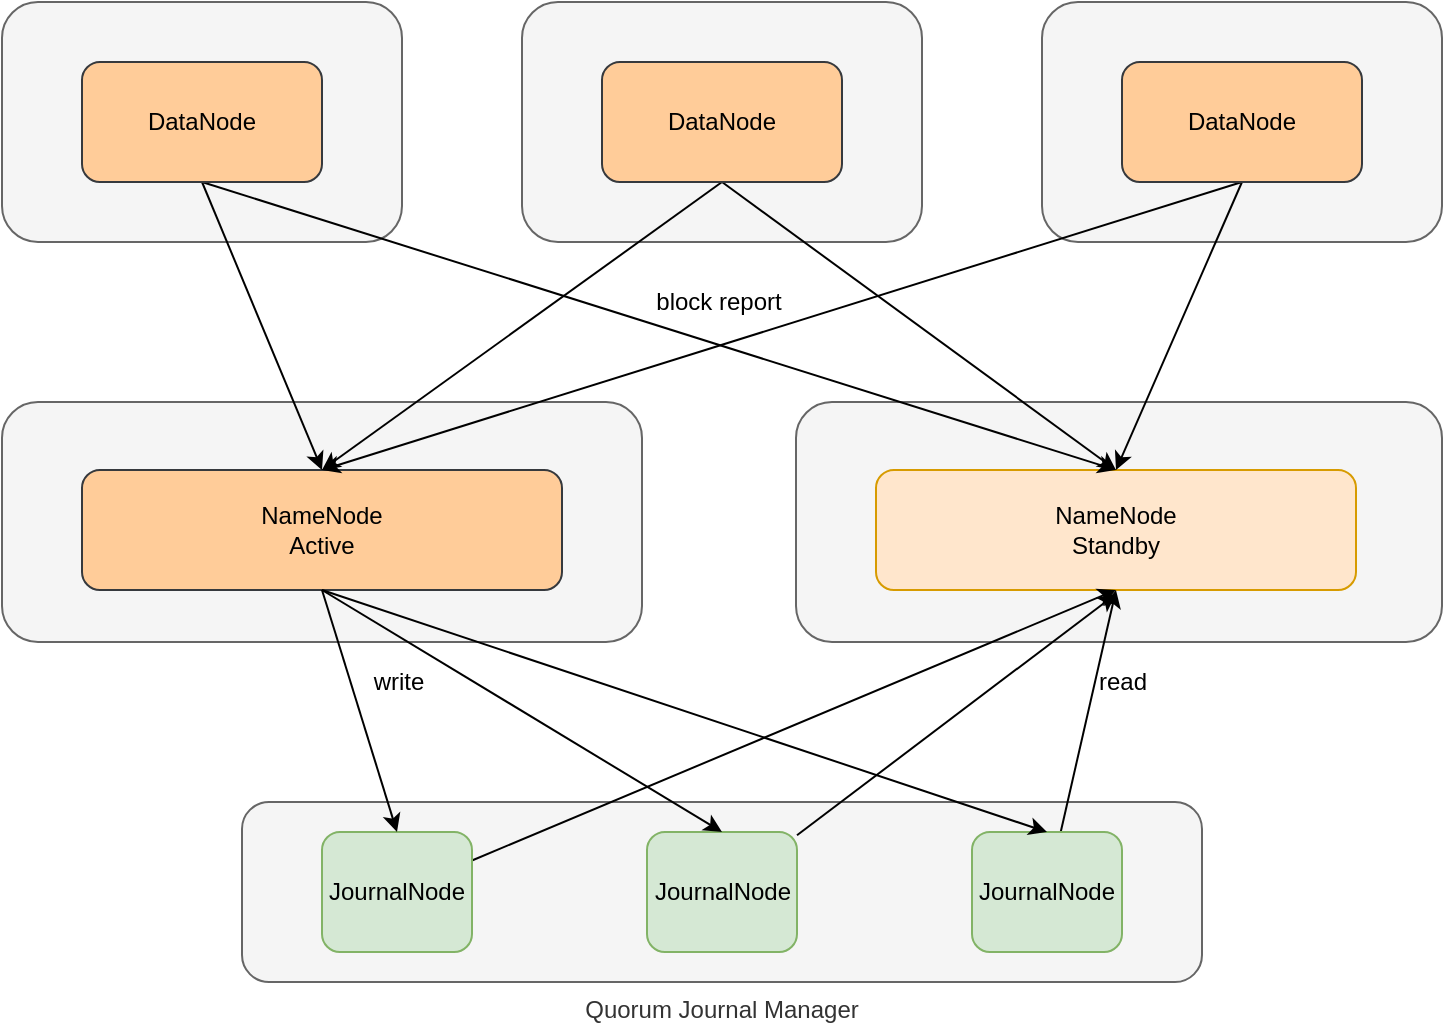 <mxfile version="12.4.2" type="device" pages="1"><diagram id="vralPXPWlVWH8afu4xNj" name="第 1 页"><mxGraphModel dx="1106" dy="830" grid="1" gridSize="10" guides="1" tooltips="1" connect="1" arrows="1" fold="1" page="1" pageScale="1" pageWidth="827" pageHeight="1169" math="0" shadow="0"><root><mxCell id="0"/><mxCell id="1" parent="0"/><mxCell id="bWw_jLJrqigHDV3n6uoR-48" value="" style="rounded=1;whiteSpace=wrap;html=1;fillColor=#f5f5f5;strokeColor=#666666;fontColor=#333333;" parent="1" vertex="1"><mxGeometry x="437" y="520" width="323" height="120" as="geometry"/></mxCell><mxCell id="bWw_jLJrqigHDV3n6uoR-50" value="NameNode&lt;br&gt;Standby" style="rounded=1;whiteSpace=wrap;html=1;labelPosition=center;verticalLabelPosition=middle;align=center;verticalAlign=middle;fillColor=#ffe6cc;strokeColor=#d79b00;" parent="1" vertex="1"><mxGeometry x="477" y="554" width="240" height="60" as="geometry"/></mxCell><mxCell id="bWw_jLJrqigHDV3n6uoR-54" style="edgeStyle=orthogonalEdgeStyle;rounded=0;orthogonalLoop=1;jettySize=auto;html=1;entryX=0;entryY=0.5;entryDx=0;entryDy=0;exitX=0;exitY=0;exitDx=0;exitDy=0;" parent="1" source="bWw_jLJrqigHDV3n6uoR-58" edge="1"><mxGeometry relative="1" as="geometry"><Array as="points"><mxPoint x="477" y="329"/><mxPoint x="477" y="240"/></Array><mxPoint x="497" y="240" as="targetPoint"/></mxGeometry></mxCell><mxCell id="bWw_jLJrqigHDV3n6uoR-55" style="edgeStyle=orthogonalEdgeStyle;rounded=0;orthogonalLoop=1;jettySize=auto;html=1;entryX=0;entryY=0.5;entryDx=0;entryDy=0;" parent="1" target="bWw_jLJrqigHDV3n6uoR-52" edge="1"><mxGeometry relative="1" as="geometry"><Array as="points"><mxPoint x="477" y="370"/><mxPoint x="477" y="440"/></Array><mxPoint x="563.459" y="370" as="sourcePoint"/></mxGeometry></mxCell><mxCell id="bWw_jLJrqigHDV3n6uoR-56" style="edgeStyle=orthogonalEdgeStyle;rounded=0;orthogonalLoop=1;jettySize=auto;html=1;entryX=0.5;entryY=1;entryDx=0;entryDy=0;" parent="1" source="bWw_jLJrqigHDV3n6uoR-58" edge="1"><mxGeometry relative="1" as="geometry"><mxPoint x="597" y="270" as="targetPoint"/></mxGeometry></mxCell><mxCell id="bWw_jLJrqigHDV3n6uoR-59" style="edgeStyle=orthogonalEdgeStyle;rounded=0;orthogonalLoop=1;jettySize=auto;html=1;entryX=1;entryY=1;entryDx=0;entryDy=0;dashed=1;" parent="1" source="bWw_jLJrqigHDV3n6uoR-52" edge="1"><mxGeometry relative="1" as="geometry"><Array as="points"><mxPoint x="717" y="440"/><mxPoint x="717" y="371"/></Array><mxPoint x="629" y="371" as="targetPoint"/></mxGeometry></mxCell><mxCell id="bWw_jLJrqigHDV3n6uoR-1" value="" style="rounded=1;whiteSpace=wrap;html=1;fillColor=#f5f5f5;strokeColor=#666666;fontColor=#333333;" parent="1" vertex="1"><mxGeometry x="40" y="520" width="320" height="120" as="geometry"/></mxCell><mxCell id="bWw_jLJrqigHDV3n6uoR-3" value="NameNode&lt;br&gt;Active" style="rounded=1;whiteSpace=wrap;html=1;labelPosition=center;verticalLabelPosition=middle;align=center;verticalAlign=middle;fillColor=#ffcc99;strokeColor=#36393d;" parent="1" vertex="1"><mxGeometry x="80" y="554" width="240" height="60" as="geometry"/></mxCell><mxCell id="bWw_jLJrqigHDV3n6uoR-12" style="edgeStyle=orthogonalEdgeStyle;rounded=0;orthogonalLoop=1;jettySize=auto;html=1;entryX=0;entryY=0.5;entryDx=0;entryDy=0;" parent="1" source="bWw_jLJrqigHDV3n6uoR-8" edge="1"><mxGeometry relative="1" as="geometry"><Array as="points"><mxPoint x="80" y="370"/><mxPoint x="80" y="440"/></Array><mxPoint x="100" y="440" as="targetPoint"/></mxGeometry></mxCell><mxCell id="bWw_jLJrqigHDV3n6uoR-20" style="edgeStyle=orthogonalEdgeStyle;rounded=0;orthogonalLoop=1;jettySize=auto;html=1;entryX=0.5;entryY=1;entryDx=0;entryDy=0;" parent="1" target="bWw_jLJrqigHDV3n6uoR-7" edge="1"><mxGeometry relative="1" as="geometry"><mxPoint x="200" y="320" as="sourcePoint"/></mxGeometry></mxCell><mxCell id="bWw_jLJrqigHDV3n6uoR-18" style="edgeStyle=orthogonalEdgeStyle;rounded=0;orthogonalLoop=1;jettySize=auto;html=1;entryX=1;entryY=1;entryDx=0;entryDy=0;dashed=1;" parent="1" target="bWw_jLJrqigHDV3n6uoR-8" edge="1"><mxGeometry relative="1" as="geometry"><Array as="points"><mxPoint x="320" y="440"/><mxPoint x="320" y="371"/></Array><mxPoint x="300" y="440" as="sourcePoint"/></mxGeometry></mxCell><mxCell id="bWw_jLJrqigHDV3n6uoR-39" style="edgeStyle=orthogonalEdgeStyle;rounded=0;orthogonalLoop=1;jettySize=auto;html=1;entryX=1;entryY=0;entryDx=0;entryDy=0;dashed=1;" parent="1" source="bWw_jLJrqigHDV3n6uoR-7" edge="1"><mxGeometry relative="1" as="geometry"><Array as="points"><mxPoint x="320" y="240"/><mxPoint x="320" y="329"/></Array><mxPoint x="232" y="329" as="targetPoint"/></mxGeometry></mxCell><mxCell id="bWw_jLJrqigHDV3n6uoR-37" style="edgeStyle=orthogonalEdgeStyle;rounded=0;orthogonalLoop=1;jettySize=auto;html=1;entryX=0.75;entryY=0;entryDx=0;entryDy=0;" parent="1" source="bWw_jLJrqigHDV3n6uoR-36" edge="1"><mxGeometry relative="1" as="geometry"><Array as="points"><mxPoint x="250" y="120"/><mxPoint x="250" y="120"/></Array><mxPoint x="250" y="210" as="targetPoint"/></mxGeometry></mxCell><mxCell id="mGH7jYaMQVgLKTz85FVF-1" value="Quorum Journal Manager" style="rounded=1;whiteSpace=wrap;html=1;fillColor=#f5f5f5;strokeColor=#666666;fontColor=#333333;labelPosition=center;verticalLabelPosition=bottom;align=center;verticalAlign=top;" vertex="1" parent="1"><mxGeometry x="160" y="720" width="480" height="90" as="geometry"/></mxCell><mxCell id="mGH7jYaMQVgLKTz85FVF-5" value="write" style="text;html=1;align=center;verticalAlign=middle;resizable=0;points=[];;autosize=1;" vertex="1" parent="1"><mxGeometry x="217.5" y="650" width="40" height="20" as="geometry"/></mxCell><mxCell id="mGH7jYaMQVgLKTz85FVF-6" value="read" style="text;html=1;align=center;verticalAlign=middle;resizable=0;points=[];;autosize=1;" vertex="1" parent="1"><mxGeometry x="580" y="650" width="40" height="20" as="geometry"/></mxCell><mxCell id="mGH7jYaMQVgLKTz85FVF-18" style="edgeStyle=none;rounded=0;orthogonalLoop=1;jettySize=auto;html=1;entryX=0.5;entryY=1;entryDx=0;entryDy=0;" edge="1" parent="1" source="mGH7jYaMQVgLKTz85FVF-7" target="bWw_jLJrqigHDV3n6uoR-50"><mxGeometry relative="1" as="geometry"/></mxCell><mxCell id="mGH7jYaMQVgLKTz85FVF-7" value="JournalNode" style="rounded=1;whiteSpace=wrap;html=1;labelPosition=center;verticalLabelPosition=middle;align=center;verticalAlign=middle;fillColor=#d5e8d4;strokeColor=#82b366;" vertex="1" parent="1"><mxGeometry x="200" y="735" width="75" height="60" as="geometry"/></mxCell><mxCell id="mGH7jYaMQVgLKTz85FVF-19" style="edgeStyle=none;rounded=0;orthogonalLoop=1;jettySize=auto;html=1;" edge="1" parent="1" source="mGH7jYaMQVgLKTz85FVF-10"><mxGeometry relative="1" as="geometry"><mxPoint x="597" y="616" as="targetPoint"/></mxGeometry></mxCell><mxCell id="mGH7jYaMQVgLKTz85FVF-10" value="JournalNode" style="rounded=1;whiteSpace=wrap;html=1;labelPosition=center;verticalLabelPosition=middle;align=center;verticalAlign=middle;fillColor=#d5e8d4;strokeColor=#82b366;" vertex="1" parent="1"><mxGeometry x="362.5" y="735" width="75" height="60" as="geometry"/></mxCell><mxCell id="mGH7jYaMQVgLKTz85FVF-21" style="edgeStyle=none;rounded=0;orthogonalLoop=1;jettySize=auto;html=1;entryX=0.5;entryY=1;entryDx=0;entryDy=0;" edge="1" parent="1" source="mGH7jYaMQVgLKTz85FVF-11" target="bWw_jLJrqigHDV3n6uoR-50"><mxGeometry relative="1" as="geometry"/></mxCell><mxCell id="mGH7jYaMQVgLKTz85FVF-11" value="JournalNode" style="rounded=1;whiteSpace=wrap;html=1;labelPosition=center;verticalLabelPosition=middle;align=center;verticalAlign=middle;fillColor=#d5e8d4;strokeColor=#82b366;" vertex="1" parent="1"><mxGeometry x="525" y="735" width="75" height="60" as="geometry"/></mxCell><mxCell id="mGH7jYaMQVgLKTz85FVF-13" style="edgeStyle=none;rounded=0;orthogonalLoop=1;jettySize=auto;html=1;entryX=0.5;entryY=0;entryDx=0;entryDy=0;" edge="1" parent="1" target="mGH7jYaMQVgLKTz85FVF-7"><mxGeometry relative="1" as="geometry"><mxPoint x="200" y="614" as="sourcePoint"/></mxGeometry></mxCell><mxCell id="mGH7jYaMQVgLKTz85FVF-15" style="edgeStyle=none;rounded=0;orthogonalLoop=1;jettySize=auto;html=1;entryX=0.5;entryY=0;entryDx=0;entryDy=0;exitX=0.5;exitY=1;exitDx=0;exitDy=0;" edge="1" parent="1" source="bWw_jLJrqigHDV3n6uoR-3" target="mGH7jYaMQVgLKTz85FVF-10"><mxGeometry relative="1" as="geometry"/></mxCell><mxCell id="mGH7jYaMQVgLKTz85FVF-16" style="edgeStyle=none;rounded=0;orthogonalLoop=1;jettySize=auto;html=1;entryX=0.5;entryY=0;entryDx=0;entryDy=0;exitX=0.5;exitY=1;exitDx=0;exitDy=0;" edge="1" parent="1" source="bWw_jLJrqigHDV3n6uoR-3" target="mGH7jYaMQVgLKTz85FVF-11"><mxGeometry relative="1" as="geometry"/></mxCell><mxCell id="mGH7jYaMQVgLKTz85FVF-22" value="" style="rounded=1;whiteSpace=wrap;html=1;fillColor=#f5f5f5;strokeColor=#666666;fontColor=#333333;" vertex="1" parent="1"><mxGeometry x="40" y="320" width="200" height="120" as="geometry"/></mxCell><mxCell id="mGH7jYaMQVgLKTz85FVF-24" value="" style="rounded=1;whiteSpace=wrap;html=1;fillColor=#f5f5f5;strokeColor=#666666;fontColor=#333333;" vertex="1" parent="1"><mxGeometry x="560" y="320" width="200" height="120" as="geometry"/></mxCell><mxCell id="mGH7jYaMQVgLKTz85FVF-25" value="" style="rounded=1;whiteSpace=wrap;html=1;fillColor=#f5f5f5;strokeColor=#666666;fontColor=#333333;" vertex="1" parent="1"><mxGeometry x="300" y="320" width="200" height="120" as="geometry"/></mxCell><mxCell id="mGH7jYaMQVgLKTz85FVF-29" style="edgeStyle=none;rounded=0;orthogonalLoop=1;jettySize=auto;html=1;entryX=0.5;entryY=0;entryDx=0;entryDy=0;exitX=0.5;exitY=1;exitDx=0;exitDy=0;" edge="1" parent="1" source="mGH7jYaMQVgLKTz85FVF-26" target="bWw_jLJrqigHDV3n6uoR-3"><mxGeometry relative="1" as="geometry"/></mxCell><mxCell id="mGH7jYaMQVgLKTz85FVF-30" style="edgeStyle=none;rounded=0;orthogonalLoop=1;jettySize=auto;html=1;entryX=0.5;entryY=0;entryDx=0;entryDy=0;exitX=0.5;exitY=1;exitDx=0;exitDy=0;" edge="1" parent="1" source="mGH7jYaMQVgLKTz85FVF-26" target="bWw_jLJrqigHDV3n6uoR-50"><mxGeometry relative="1" as="geometry"/></mxCell><mxCell id="mGH7jYaMQVgLKTz85FVF-26" value="DataNode" style="rounded=1;whiteSpace=wrap;html=1;labelPosition=center;verticalLabelPosition=middle;align=center;verticalAlign=middle;fillColor=#ffcc99;strokeColor=#36393d;" vertex="1" parent="1"><mxGeometry x="80" y="350" width="120" height="60" as="geometry"/></mxCell><mxCell id="mGH7jYaMQVgLKTz85FVF-31" style="edgeStyle=none;rounded=0;orthogonalLoop=1;jettySize=auto;html=1;entryX=0.5;entryY=0;entryDx=0;entryDy=0;exitX=0.5;exitY=1;exitDx=0;exitDy=0;" edge="1" parent="1" source="mGH7jYaMQVgLKTz85FVF-27" target="bWw_jLJrqigHDV3n6uoR-3"><mxGeometry relative="1" as="geometry"/></mxCell><mxCell id="mGH7jYaMQVgLKTz85FVF-32" style="edgeStyle=none;rounded=0;orthogonalLoop=1;jettySize=auto;html=1;entryX=0.5;entryY=0;entryDx=0;entryDy=0;exitX=0.5;exitY=1;exitDx=0;exitDy=0;" edge="1" parent="1" source="mGH7jYaMQVgLKTz85FVF-27" target="bWw_jLJrqigHDV3n6uoR-50"><mxGeometry relative="1" as="geometry"/></mxCell><mxCell id="mGH7jYaMQVgLKTz85FVF-27" value="DataNode" style="rounded=1;whiteSpace=wrap;html=1;labelPosition=center;verticalLabelPosition=middle;align=center;verticalAlign=middle;fillColor=#ffcc99;strokeColor=#36393d;" vertex="1" parent="1"><mxGeometry x="340" y="350" width="120" height="60" as="geometry"/></mxCell><mxCell id="mGH7jYaMQVgLKTz85FVF-33" style="edgeStyle=none;rounded=0;orthogonalLoop=1;jettySize=auto;html=1;entryX=0.5;entryY=0;entryDx=0;entryDy=0;exitX=0.5;exitY=1;exitDx=0;exitDy=0;" edge="1" parent="1" source="mGH7jYaMQVgLKTz85FVF-28" target="bWw_jLJrqigHDV3n6uoR-3"><mxGeometry relative="1" as="geometry"/></mxCell><mxCell id="mGH7jYaMQVgLKTz85FVF-34" style="edgeStyle=none;rounded=0;orthogonalLoop=1;jettySize=auto;html=1;entryX=0.5;entryY=0;entryDx=0;entryDy=0;exitX=0.5;exitY=1;exitDx=0;exitDy=0;" edge="1" parent="1" source="mGH7jYaMQVgLKTz85FVF-28" target="bWw_jLJrqigHDV3n6uoR-50"><mxGeometry relative="1" as="geometry"/></mxCell><mxCell id="mGH7jYaMQVgLKTz85FVF-28" value="DataNode" style="rounded=1;whiteSpace=wrap;html=1;labelPosition=center;verticalLabelPosition=middle;align=center;verticalAlign=middle;fillColor=#ffcc99;strokeColor=#36393d;" vertex="1" parent="1"><mxGeometry x="600" y="350" width="120" height="60" as="geometry"/></mxCell><mxCell id="mGH7jYaMQVgLKTz85FVF-35" value="block report" style="text;html=1;align=center;verticalAlign=middle;resizable=0;points=[];;autosize=1;" vertex="1" parent="1"><mxGeometry x="357.5" y="460" width="80" height="20" as="geometry"/></mxCell></root></mxGraphModel></diagram></mxfile>
